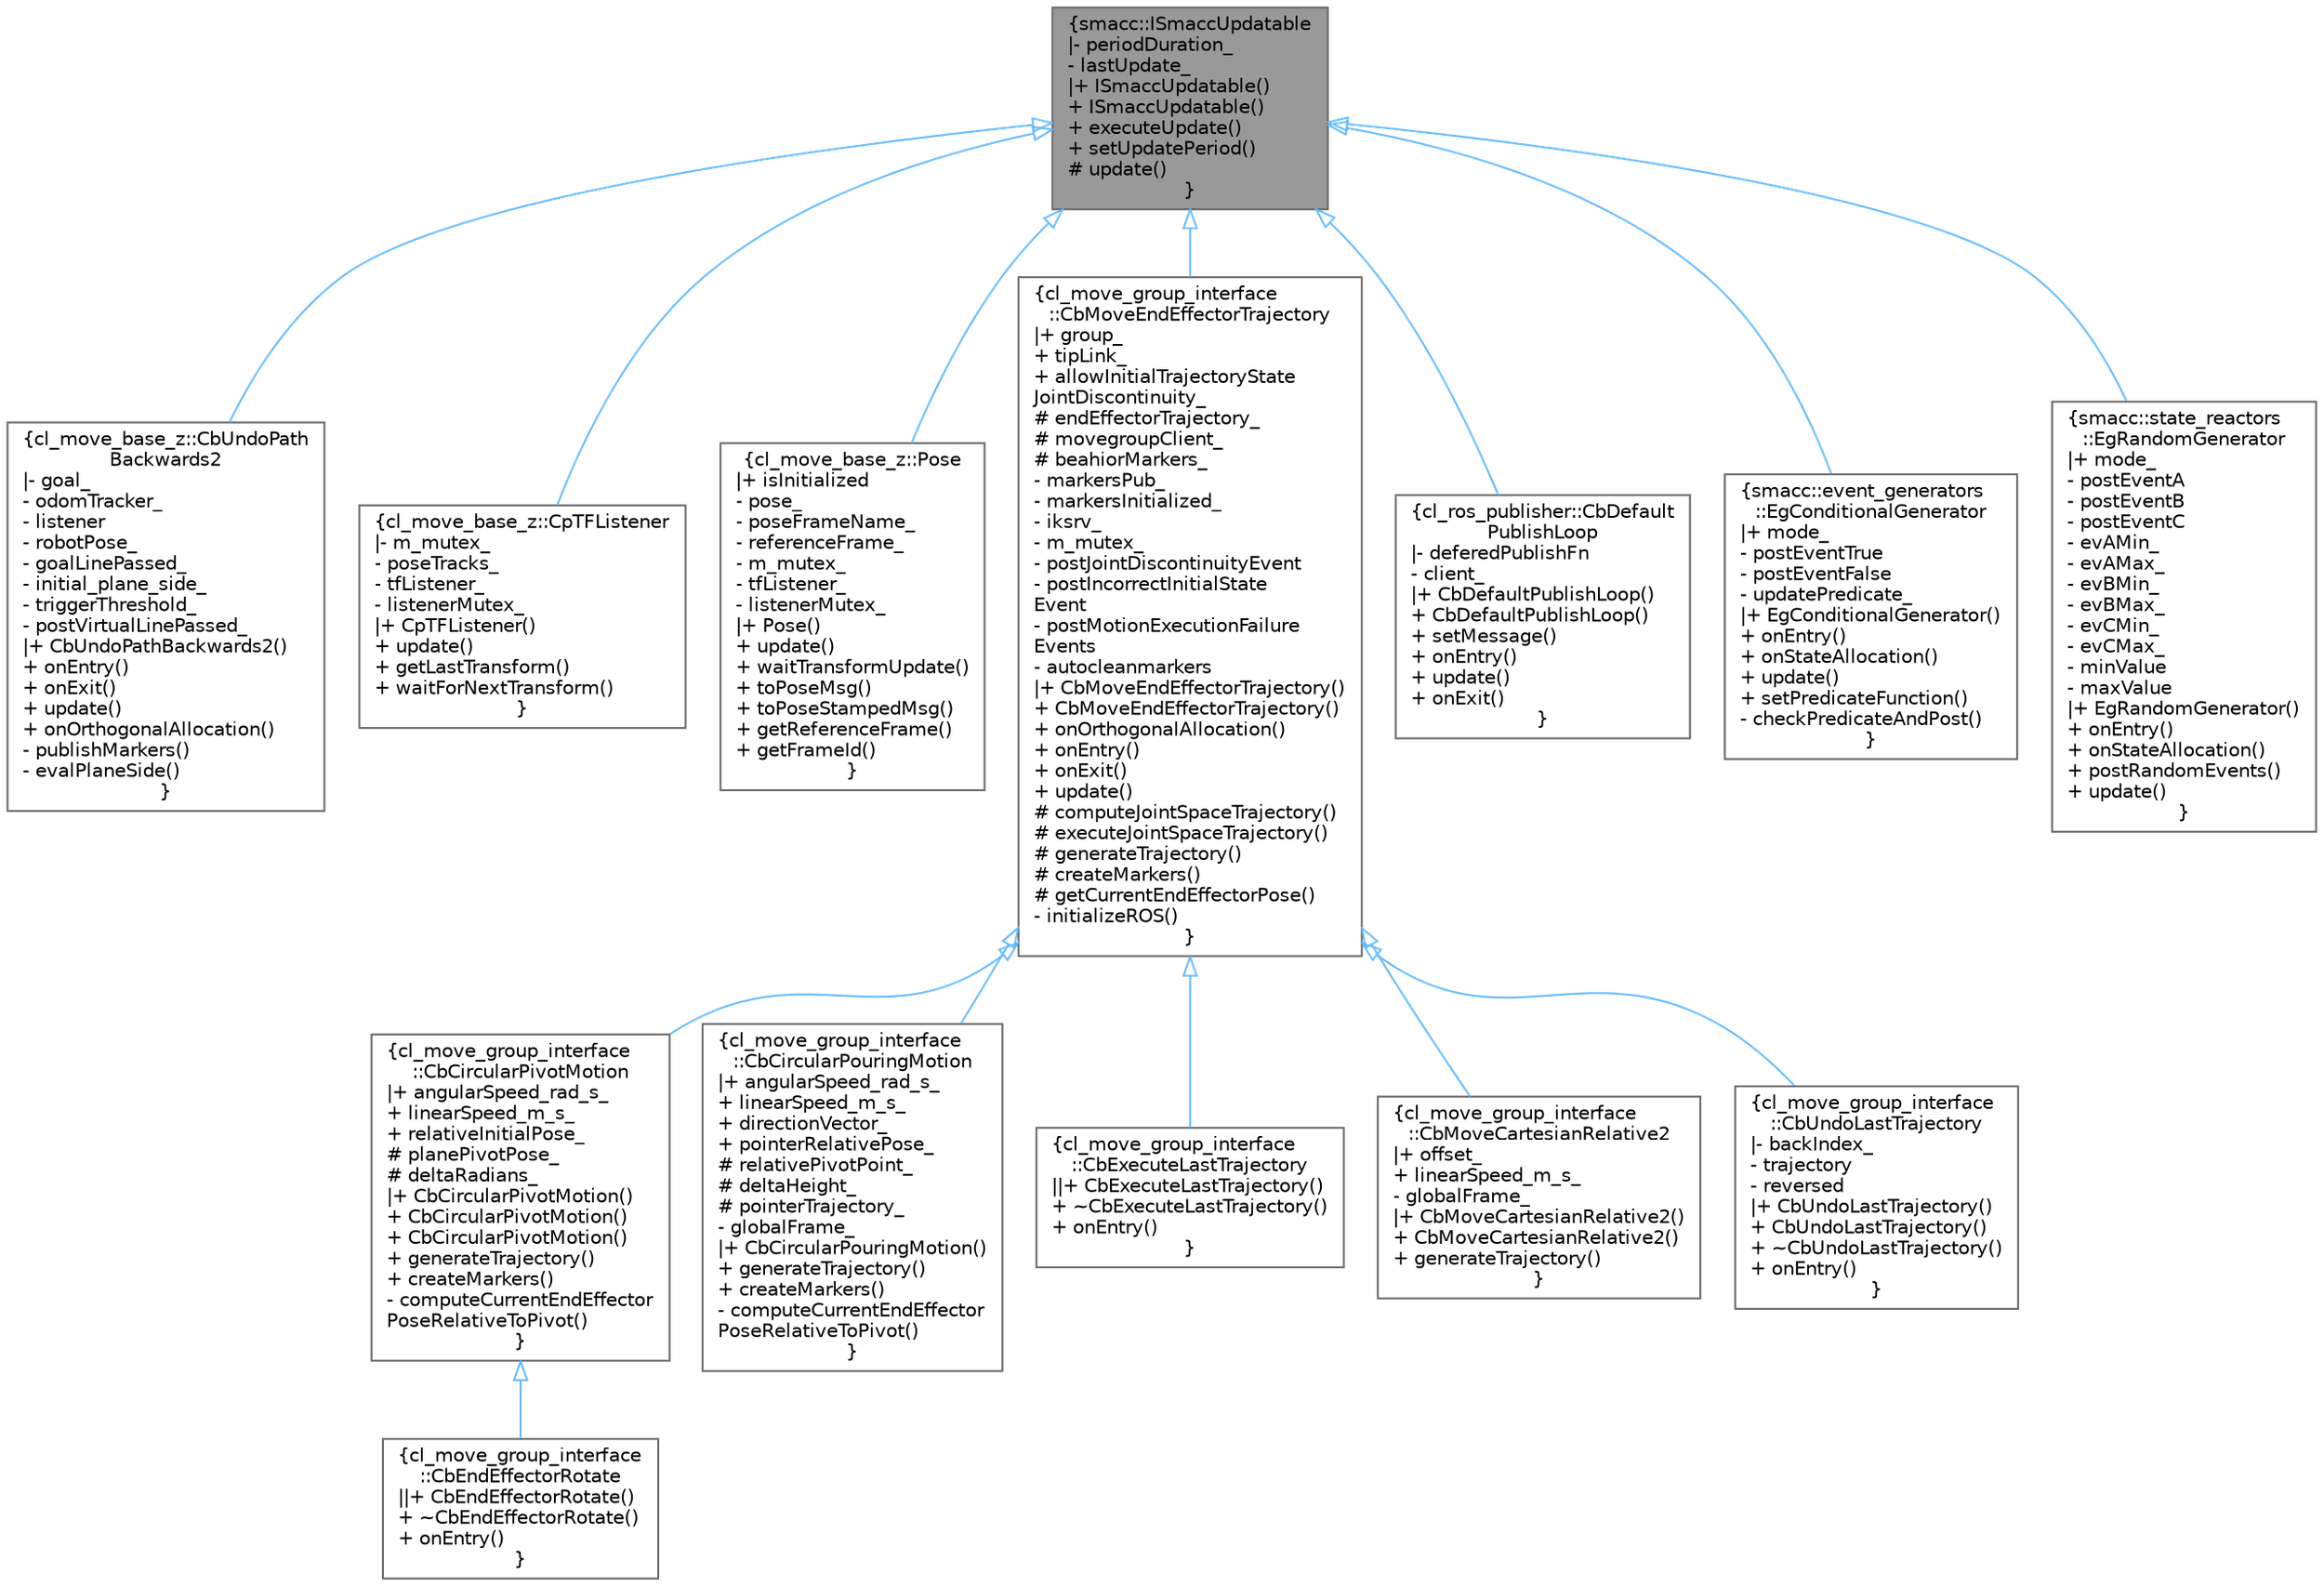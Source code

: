 digraph "smacc::ISmaccUpdatable"
{
 // LATEX_PDF_SIZE
  bgcolor="transparent";
  edge [fontname=Helvetica,fontsize=10,labelfontname=Helvetica,labelfontsize=10];
  node [fontname=Helvetica,fontsize=10,shape=box,height=0.2,width=0.4];
  Node1 [label="{smacc::ISmaccUpdatable\n|- periodDuration_\l- lastUpdate_\l|+ ISmaccUpdatable()\l+ ISmaccUpdatable()\l+ executeUpdate()\l+ setUpdatePeriod()\l# update()\l}",height=0.2,width=0.4,color="gray40", fillcolor="grey60", style="filled", fontcolor="black",tooltip=" "];
  Node1 -> Node2 [dir="back",color="steelblue1",style="solid",arrowtail="onormal"];
  Node2 [label="{cl_move_base_z::CbUndoPath\lBackwards2\n|- goal_\l- odomTracker_\l- listener\l- robotPose_\l- goalLinePassed_\l- initial_plane_side_\l- triggerThreshold_\l- postVirtualLinePassed_\l|+ CbUndoPathBackwards2()\l+ onEntry()\l+ onExit()\l+ update()\l+ onOrthogonalAllocation()\l- publishMarkers()\l- evalPlaneSide()\l}",height=0.2,width=0.4,color="gray40", fillcolor="white", style="filled",URL="$classcl__move__base__z_1_1CbUndoPathBackwards2.html",tooltip=" "];
  Node1 -> Node3 [dir="back",color="steelblue1",style="solid",arrowtail="onormal"];
  Node3 [label="{cl_move_base_z::CpTFListener\n|- m_mutex_\l- poseTracks_\l- tfListener_\l- listenerMutex_\l|+ CpTFListener()\l+ update()\l+ getLastTransform()\l+ waitForNextTransform()\l}",height=0.2,width=0.4,color="gray40", fillcolor="white", style="filled",URL="$classcl__move__base__z_1_1CpTFListener.html",tooltip=" "];
  Node1 -> Node4 [dir="back",color="steelblue1",style="solid",arrowtail="onormal"];
  Node4 [label="{cl_move_base_z::Pose\n|+ isInitialized\l- pose_\l- poseFrameName_\l- referenceFrame_\l- m_mutex_\l- tfListener_\l- listenerMutex_\l|+ Pose()\l+ update()\l+ waitTransformUpdate()\l+ toPoseMsg()\l+ toPoseStampedMsg()\l+ getReferenceFrame()\l+ getFrameId()\l}",height=0.2,width=0.4,color="gray40", fillcolor="white", style="filled",URL="$classcl__move__base__z_1_1Pose.html",tooltip=" "];
  Node1 -> Node5 [dir="back",color="steelblue1",style="solid",arrowtail="onormal"];
  Node5 [label="{cl_move_group_interface\l::CbMoveEndEffectorTrajectory\n|+ group_\l+ tipLink_\l+ allowInitialTrajectoryState\lJointDiscontinuity_\l# endEffectorTrajectory_\l# movegroupClient_\l# beahiorMarkers_\l- markersPub_\l- markersInitialized_\l- iksrv_\l- m_mutex_\l- postJointDiscontinuityEvent\l- postIncorrectInitialState\lEvent\l- postMotionExecutionFailure\lEvents\l- autocleanmarkers\l|+ CbMoveEndEffectorTrajectory()\l+ CbMoveEndEffectorTrajectory()\l+ onOrthogonalAllocation()\l+ onEntry()\l+ onExit()\l+ update()\l# computeJointSpaceTrajectory()\l# executeJointSpaceTrajectory()\l# generateTrajectory()\l# createMarkers()\l# getCurrentEndEffectorPose()\l- initializeROS()\l}",height=0.2,width=0.4,color="gray40", fillcolor="white", style="filled",URL="$classcl__move__group__interface_1_1CbMoveEndEffectorTrajectory.html",tooltip=" "];
  Node5 -> Node6 [dir="back",color="steelblue1",style="solid",arrowtail="onormal"];
  Node6 [label="{cl_move_group_interface\l::CbCircularPivotMotion\n|+ angularSpeed_rad_s_\l+ linearSpeed_m_s_\l+ relativeInitialPose_\l# planePivotPose_\l# deltaRadians_\l|+ CbCircularPivotMotion()\l+ CbCircularPivotMotion()\l+ CbCircularPivotMotion()\l+ generateTrajectory()\l+ createMarkers()\l- computeCurrentEndEffector\lPoseRelativeToPivot()\l}",height=0.2,width=0.4,color="gray40", fillcolor="white", style="filled",URL="$classcl__move__group__interface_1_1CbCircularPivotMotion.html",tooltip=" "];
  Node6 -> Node7 [dir="back",color="steelblue1",style="solid",arrowtail="onormal"];
  Node7 [label="{cl_move_group_interface\l::CbEndEffectorRotate\n||+ CbEndEffectorRotate()\l+ ~CbEndEffectorRotate()\l+ onEntry()\l}",height=0.2,width=0.4,color="gray40", fillcolor="white", style="filled",URL="$classcl__move__group__interface_1_1CbEndEffectorRotate.html",tooltip=" "];
  Node5 -> Node8 [dir="back",color="steelblue1",style="solid",arrowtail="onormal"];
  Node8 [label="{cl_move_group_interface\l::CbCircularPouringMotion\n|+ angularSpeed_rad_s_\l+ linearSpeed_m_s_\l+ directionVector_\l+ pointerRelativePose_\l# relativePivotPoint_\l# deltaHeight_\l# pointerTrajectory_\l- globalFrame_\l|+ CbCircularPouringMotion()\l+ generateTrajectory()\l+ createMarkers()\l- computeCurrentEndEffector\lPoseRelativeToPivot()\l}",height=0.2,width=0.4,color="gray40", fillcolor="white", style="filled",URL="$classcl__move__group__interface_1_1CbCircularPouringMotion.html",tooltip=" "];
  Node5 -> Node9 [dir="back",color="steelblue1",style="solid",arrowtail="onormal"];
  Node9 [label="{cl_move_group_interface\l::CbExecuteLastTrajectory\n||+ CbExecuteLastTrajectory()\l+ ~CbExecuteLastTrajectory()\l+ onEntry()\l}",height=0.2,width=0.4,color="gray40", fillcolor="white", style="filled",URL="$classcl__move__group__interface_1_1CbExecuteLastTrajectory.html",tooltip=" "];
  Node5 -> Node10 [dir="back",color="steelblue1",style="solid",arrowtail="onormal"];
  Node10 [label="{cl_move_group_interface\l::CbMoveCartesianRelative2\n|+ offset_\l+ linearSpeed_m_s_\l- globalFrame_\l|+ CbMoveCartesianRelative2()\l+ CbMoveCartesianRelative2()\l+ generateTrajectory()\l}",height=0.2,width=0.4,color="gray40", fillcolor="white", style="filled",URL="$classcl__move__group__interface_1_1CbMoveCartesianRelative2.html",tooltip=" "];
  Node5 -> Node11 [dir="back",color="steelblue1",style="solid",arrowtail="onormal"];
  Node11 [label="{cl_move_group_interface\l::CbUndoLastTrajectory\n|- backIndex_\l- trajectory\l- reversed\l|+ CbUndoLastTrajectory()\l+ CbUndoLastTrajectory()\l+ ~CbUndoLastTrajectory()\l+ onEntry()\l}",height=0.2,width=0.4,color="gray40", fillcolor="white", style="filled",URL="$classcl__move__group__interface_1_1CbUndoLastTrajectory.html",tooltip=" "];
  Node1 -> Node12 [dir="back",color="steelblue1",style="solid",arrowtail="onormal"];
  Node12 [label="{cl_ros_publisher::CbDefault\lPublishLoop\n|- deferedPublishFn\l- client_\l|+ CbDefaultPublishLoop()\l+ CbDefaultPublishLoop()\l+ setMessage()\l+ onEntry()\l+ update()\l+ onExit()\l}",height=0.2,width=0.4,color="gray40", fillcolor="white", style="filled",URL="$classcl__ros__publisher_1_1CbDefaultPublishLoop.html",tooltip=" "];
  Node1 -> Node13 [dir="back",color="steelblue1",style="solid",arrowtail="onormal"];
  Node13 [label="{smacc::event_generators\l::EgConditionalGenerator\n|+ mode_\l- postEventTrue\l- postEventFalse\l- updatePredicate_\l|+ EgConditionalGenerator()\l+ onEntry()\l+ onStateAllocation()\l+ update()\l+ setPredicateFunction()\l- checkPredicateAndPost()\l}",height=0.2,width=0.4,color="gray40", fillcolor="white", style="filled",URL="$classsmacc_1_1event__generators_1_1EgConditionalGenerator.html",tooltip=" "];
  Node1 -> Node14 [dir="back",color="steelblue1",style="solid",arrowtail="onormal"];
  Node14 [label="{smacc::state_reactors\l::EgRandomGenerator\n|+ mode_\l- postEventA\l- postEventB\l- postEventC\l- evAMin_\l- evAMax_\l- evBMin_\l- evBMax_\l- evCMin_\l- evCMax_\l- minValue\l- maxValue\l|+ EgRandomGenerator()\l+ onEntry()\l+ onStateAllocation()\l+ postRandomEvents()\l+ update()\l}",height=0.2,width=0.4,color="gray40", fillcolor="white", style="filled",URL="$classsmacc_1_1state__reactors_1_1EgRandomGenerator.html",tooltip=" "];
}
